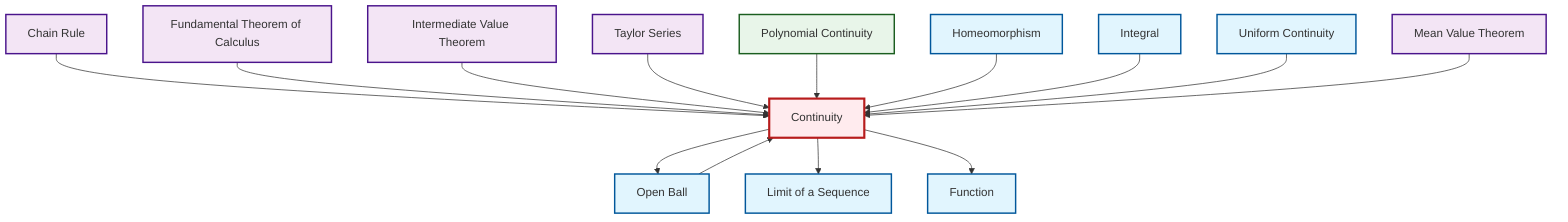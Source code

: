 graph TD
    classDef definition fill:#e1f5fe,stroke:#01579b,stroke-width:2px
    classDef theorem fill:#f3e5f5,stroke:#4a148c,stroke-width:2px
    classDef axiom fill:#fff3e0,stroke:#e65100,stroke-width:2px
    classDef example fill:#e8f5e9,stroke:#1b5e20,stroke-width:2px
    classDef current fill:#ffebee,stroke:#b71c1c,stroke-width:3px
    def-function["Function"]:::definition
    thm-taylor-series["Taylor Series"]:::theorem
    thm-mean-value["Mean Value Theorem"]:::theorem
    def-uniform-continuity["Uniform Continuity"]:::definition
    thm-fundamental-calculus["Fundamental Theorem of Calculus"]:::theorem
    def-limit["Limit of a Sequence"]:::definition
    def-homeomorphism["Homeomorphism"]:::definition
    ex-polynomial-continuity["Polynomial Continuity"]:::example
    def-integral["Integral"]:::definition
    def-open-ball["Open Ball"]:::definition
    thm-intermediate-value["Intermediate Value Theorem"]:::theorem
    def-continuity["Continuity"]:::definition
    thm-chain-rule["Chain Rule"]:::theorem
    thm-chain-rule --> def-continuity
    def-continuity --> def-open-ball
    thm-fundamental-calculus --> def-continuity
    thm-intermediate-value --> def-continuity
    def-continuity --> def-limit
    def-continuity --> def-function
    thm-taylor-series --> def-continuity
    ex-polynomial-continuity --> def-continuity
    def-homeomorphism --> def-continuity
    def-integral --> def-continuity
    def-uniform-continuity --> def-continuity
    def-open-ball --> def-continuity
    thm-mean-value --> def-continuity
    class def-continuity current